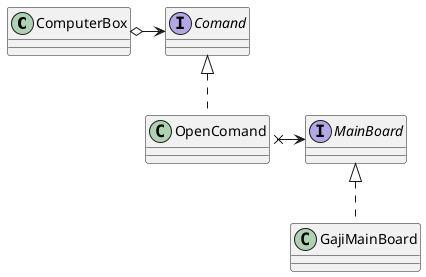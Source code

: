 @startuml

class ComputerBox

interface Comand

class OpenComand

interface MainBoard

class GajiMainBoard

Comand <|.. OpenComand
MainBoard <|.. GajiMainBoard

ComputerBox o-> Comand
OpenComand x-> MainBoard

@enduml
